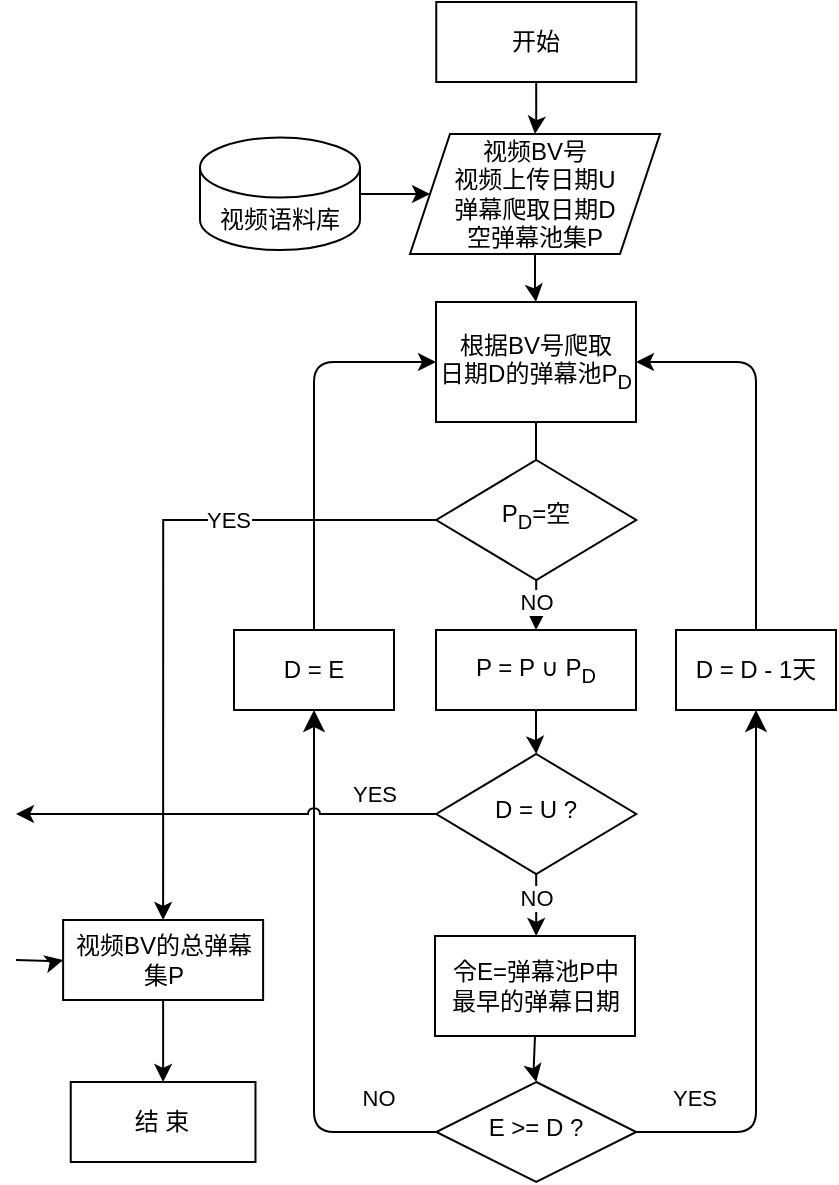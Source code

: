 <mxfile version="14.6.13" type="device"><diagram id="C5RBs43oDa-KdzZeNtuy" name="Page-1"><mxGraphModel dx="1304" dy="567" grid="1" gridSize="10" guides="1" tooltips="1" connect="1" arrows="1" fold="1" page="0" pageScale="1" pageWidth="827" pageHeight="1169" math="0" shadow="0"><root><mxCell id="WIyWlLk6GJQsqaUBKTNV-0"/><mxCell id="WIyWlLk6GJQsqaUBKTNV-1" parent="WIyWlLk6GJQsqaUBKTNV-0"/><mxCell id="WIyWlLk6GJQsqaUBKTNV-4" value="NO" style="jettySize=auto;orthogonalLoop=1;fontSize=11;endArrow=classic;endFill=1;endSize=8;strokeWidth=1;shadow=0;labelBackgroundColor=none;edgeStyle=orthogonalEdgeStyle;entryX=0.5;entryY=1;entryDx=0;entryDy=0;html=1;exitX=0;exitY=0.5;exitDx=0;exitDy=0;" parent="WIyWlLk6GJQsqaUBKTNV-1" source="WIyWlLk6GJQsqaUBKTNV-6" target="49FrgYk4V_3fT4rXJFug-11" edge="1"><mxGeometry x="-0.785" y="-17" relative="1" as="geometry"><mxPoint as="offset"/><mxPoint x="31.5" y="547" as="targetPoint"/><Array as="points"><mxPoint x="89" y="586"/></Array></mxGeometry></mxCell><mxCell id="WIyWlLk6GJQsqaUBKTNV-5" value="YES" style="edgeStyle=orthogonalEdgeStyle;html=1;jettySize=auto;orthogonalLoop=1;fontSize=11;endArrow=classic;endFill=1;endSize=8;strokeWidth=1;shadow=0;labelBackgroundColor=none;entryX=0.5;entryY=1;entryDx=0;entryDy=0;exitX=1;exitY=0.5;exitDx=0;exitDy=0;" parent="WIyWlLk6GJQsqaUBKTNV-1" source="WIyWlLk6GJQsqaUBKTNV-6" target="WIyWlLk6GJQsqaUBKTNV-7" edge="1"><mxGeometry x="-0.786" y="17" relative="1" as="geometry"><mxPoint as="offset"/><mxPoint x="271" y="627" as="sourcePoint"/><mxPoint x="368.5" y="547" as="targetPoint"/></mxGeometry></mxCell><mxCell id="WIyWlLk6GJQsqaUBKTNV-6" value="E &amp;gt;= D ?" style="rhombus;whiteSpace=wrap;html=1;shadow=0;fontFamily=Helvetica;fontSize=12;align=center;strokeWidth=1;spacing=6;spacingTop=-4;" parent="WIyWlLk6GJQsqaUBKTNV-1" vertex="1"><mxGeometry x="150.13" y="561" width="100" height="50" as="geometry"/></mxCell><mxCell id="49FrgYk4V_3fT4rXJFug-10" value="" style="edgeStyle=orthogonalEdgeStyle;orthogonalLoop=1;jettySize=auto;html=1;entryX=1;entryY=0.5;entryDx=0;entryDy=0;exitX=0.5;exitY=0;exitDx=0;exitDy=0;" parent="WIyWlLk6GJQsqaUBKTNV-1" source="WIyWlLk6GJQsqaUBKTNV-7" target="49FrgYk4V_3fT4rXJFug-4" edge="1"><mxGeometry relative="1" as="geometry"><mxPoint x="431.5" y="200" as="targetPoint"/><Array as="points"><mxPoint x="310" y="201"/></Array></mxGeometry></mxCell><mxCell id="WIyWlLk6GJQsqaUBKTNV-7" value="D = D - 1天" style="whiteSpace=wrap;html=1;fontSize=12;glass=0;strokeWidth=1;shadow=0;" parent="WIyWlLk6GJQsqaUBKTNV-1" vertex="1"><mxGeometry x="270" y="335" width="80" height="40" as="geometry"/></mxCell><mxCell id="rkUnqL5tUxpgSi84cuRv-6" value="" style="edgeStyle=orthogonalEdgeStyle;rounded=0;orthogonalLoop=1;jettySize=auto;html=1;entryX=0.5;entryY=0;entryDx=0;entryDy=0;" edge="1" parent="WIyWlLk6GJQsqaUBKTNV-1" source="49FrgYk4V_3fT4rXJFug-4" target="rkUnqL5tUxpgSi84cuRv-0"><mxGeometry relative="1" as="geometry"><mxPoint x="330" y="201" as="targetPoint"/></mxGeometry></mxCell><mxCell id="49FrgYk4V_3fT4rXJFug-4" value="根据BV号爬取&lt;br&gt;日期D的弹幕池P&lt;sub&gt;D&lt;/sub&gt;" style="whiteSpace=wrap;html=1;fontSize=12;glass=0;strokeWidth=1;shadow=0;" parent="WIyWlLk6GJQsqaUBKTNV-1" vertex="1"><mxGeometry x="150" y="171" width="100" height="60" as="geometry"/></mxCell><mxCell id="49FrgYk4V_3fT4rXJFug-8" value="" style="edgeStyle=orthogonalEdgeStyle;orthogonalLoop=1;jettySize=auto;html=1;" parent="WIyWlLk6GJQsqaUBKTNV-1" source="49FrgYk4V_3fT4rXJFug-7" target="49FrgYk4V_3fT4rXJFug-4" edge="1"><mxGeometry relative="1" as="geometry"/></mxCell><mxCell id="49FrgYk4V_3fT4rXJFug-7" value="&lt;span&gt;视频BV号&lt;br&gt;&lt;/span&gt;视频上传日期U&lt;span&gt;&lt;br&gt;弹幕爬取日期D&lt;br&gt;&lt;/span&gt;&lt;span&gt;空弹幕池集P&lt;br&gt;&lt;/span&gt;" style="shape=parallelogram;perimeter=parallelogramPerimeter;whiteSpace=wrap;html=1;fixedSize=1;" parent="WIyWlLk6GJQsqaUBKTNV-1" vertex="1"><mxGeometry x="137" y="87" width="125" height="60" as="geometry"/></mxCell><mxCell id="B13pGzzO2kGDcD6IhQRb-3" value="" style="edgeStyle=orthogonalEdgeStyle;orthogonalLoop=1;jettySize=auto;html=1;entryX=0;entryY=0.5;entryDx=0;entryDy=0;exitX=0.5;exitY=0;exitDx=0;exitDy=0;" parent="WIyWlLk6GJQsqaUBKTNV-1" source="49FrgYk4V_3fT4rXJFug-11" target="49FrgYk4V_3fT4rXJFug-4" edge="1"><mxGeometry relative="1" as="geometry"><mxPoint x="31.5" y="310" as="targetPoint"/></mxGeometry></mxCell><mxCell id="49FrgYk4V_3fT4rXJFug-11" value="D = E" style="whiteSpace=wrap;html=1;fontSize=12;glass=0;strokeWidth=1;shadow=0;" parent="WIyWlLk6GJQsqaUBKTNV-1" vertex="1"><mxGeometry x="49" y="335" width="80" height="40" as="geometry"/></mxCell><mxCell id="j4GmVBclU1Zmc9wUQOUC-1" value="" style="edgeStyle=orthogonalEdgeStyle;orthogonalLoop=1;jettySize=auto;html=1;" parent="WIyWlLk6GJQsqaUBKTNV-1" source="49FrgYk4V_3fT4rXJFug-12" target="49FrgYk4V_3fT4rXJFug-7" edge="1"><mxGeometry relative="1" as="geometry"/></mxCell><mxCell id="49FrgYk4V_3fT4rXJFug-12" value="视频语料库" style="shape=cylinder3;whiteSpace=wrap;html=1;boundedLbl=1;backgroundOutline=1;size=15;" parent="WIyWlLk6GJQsqaUBKTNV-1" vertex="1"><mxGeometry x="32" y="88.75" width="80" height="56.25" as="geometry"/></mxCell><mxCell id="49FrgYk4V_3fT4rXJFug-17" value="结 束" style="whiteSpace=wrap;html=1;fontSize=12;glass=0;strokeWidth=1;shadow=0;arcSize=50;" parent="WIyWlLk6GJQsqaUBKTNV-1" vertex="1"><mxGeometry x="-32.63" y="561" width="92.37" height="40" as="geometry"/></mxCell><mxCell id="j4GmVBclU1Zmc9wUQOUC-0" value="" style="edgeStyle=orthogonalEdgeStyle;orthogonalLoop=1;jettySize=auto;html=1;" parent="WIyWlLk6GJQsqaUBKTNV-1" source="ObVDo1EtQcdCituoF-mY-1" target="49FrgYk4V_3fT4rXJFug-7" edge="1"><mxGeometry relative="1" as="geometry"/></mxCell><mxCell id="ObVDo1EtQcdCituoF-mY-1" value="开始" style="whiteSpace=wrap;html=1;arcSize=50;" parent="WIyWlLk6GJQsqaUBKTNV-1" vertex="1"><mxGeometry x="150.13" y="21" width="100" height="40" as="geometry"/></mxCell><mxCell id="B13pGzzO2kGDcD6IhQRb-7" value="" style="edgeStyle=orthogonalEdgeStyle;orthogonalLoop=1;jettySize=auto;html=1;entryX=0.5;entryY=0;entryDx=0;entryDy=0;" parent="WIyWlLk6GJQsqaUBKTNV-1" source="B13pGzzO2kGDcD6IhQRb-1" target="j4GmVBclU1Zmc9wUQOUC-24" edge="1"><mxGeometry relative="1" as="geometry"/></mxCell><mxCell id="B13pGzzO2kGDcD6IhQRb-1" value="&lt;span style=&quot;font-family: &amp;#34;helvetica&amp;#34;&quot;&gt;P = P ∪ P&lt;sub&gt;D&lt;/sub&gt;&lt;br&gt;&lt;/span&gt;" style="whiteSpace=wrap;html=1;fontSize=12;glass=0;strokeWidth=1;shadow=0;" parent="WIyWlLk6GJQsqaUBKTNV-1" vertex="1"><mxGeometry x="150" y="335" width="100" height="40" as="geometry"/></mxCell><mxCell id="j4GmVBclU1Zmc9wUQOUC-23" value="" style="edgeStyle=orthogonalEdgeStyle;jumpStyle=arc;orthogonalLoop=1;jettySize=auto;html=1;entryX=0.5;entryY=0;entryDx=0;entryDy=0;" parent="WIyWlLk6GJQsqaUBKTNV-1" source="B13pGzzO2kGDcD6IhQRb-6" target="WIyWlLk6GJQsqaUBKTNV-6" edge="1"><mxGeometry relative="1" as="geometry"><mxPoint x="200" y="621.0" as="targetPoint"/></mxGeometry></mxCell><mxCell id="B13pGzzO2kGDcD6IhQRb-6" value="&lt;span style=&quot;font-family: &amp;#34;helvetica&amp;#34;&quot;&gt;令E=弹幕池&lt;/span&gt;P中&lt;span style=&quot;font-family: &amp;#34;helvetica&amp;#34;&quot;&gt;&lt;br&gt;最早的弹幕日期&lt;/span&gt;" style="whiteSpace=wrap;html=1;fontSize=12;glass=0;strokeWidth=1;shadow=0;" parent="WIyWlLk6GJQsqaUBKTNV-1" vertex="1"><mxGeometry x="149.5" y="488" width="100" height="50" as="geometry"/></mxCell><mxCell id="j4GmVBclU1Zmc9wUQOUC-25" value="" style="edgeStyle=orthogonalEdgeStyle;jumpStyle=arc;orthogonalLoop=1;jettySize=auto;html=1;" parent="WIyWlLk6GJQsqaUBKTNV-1" source="j4GmVBclU1Zmc9wUQOUC-24" target="B13pGzzO2kGDcD6IhQRb-6" edge="1"><mxGeometry relative="1" as="geometry"><Array as="points"><mxPoint x="200" y="477"/><mxPoint x="200" y="477"/></Array></mxGeometry></mxCell><mxCell id="j4GmVBclU1Zmc9wUQOUC-32" value="NO" style="edgeLabel;html=1;align=center;verticalAlign=middle;resizable=0;points=[];" parent="j4GmVBclU1Zmc9wUQOUC-25" vertex="1" connectable="0"><mxGeometry x="-0.399" relative="1" as="geometry"><mxPoint y="2" as="offset"/></mxGeometry></mxCell><mxCell id="j4GmVBclU1Zmc9wUQOUC-34" value="" style="edgeStyle=orthogonalEdgeStyle;curved=0;rounded=1;sketch=0;orthogonalLoop=1;jettySize=auto;html=1;jumpStyle=arc;entryX=1;entryY=0.5;entryDx=0;entryDy=0;" parent="WIyWlLk6GJQsqaUBKTNV-1" source="j4GmVBclU1Zmc9wUQOUC-24" edge="1"><mxGeometry relative="1" as="geometry"><mxPoint x="-60.0" y="427" as="targetPoint"/></mxGeometry></mxCell><mxCell id="j4GmVBclU1Zmc9wUQOUC-36" value="YES" style="edgeLabel;html=1;align=center;verticalAlign=middle;resizable=0;points=[];" parent="j4GmVBclU1Zmc9wUQOUC-34" vertex="1" connectable="0"><mxGeometry x="-0.649" y="-1" relative="1" as="geometry"><mxPoint x="6" y="-9" as="offset"/></mxGeometry></mxCell><mxCell id="j4GmVBclU1Zmc9wUQOUC-24" value="D = U ?" style="rhombus;whiteSpace=wrap;html=1;shadow=0;fontFamily=Helvetica;fontSize=12;align=center;strokeWidth=1;spacing=6;spacingTop=-4;" parent="WIyWlLk6GJQsqaUBKTNV-1" vertex="1"><mxGeometry x="150.13" y="397" width="100" height="60" as="geometry"/></mxCell><mxCell id="rkUnqL5tUxpgSi84cuRv-1" value="NO" style="edgeStyle=orthogonalEdgeStyle;rounded=0;orthogonalLoop=1;jettySize=auto;html=1;" edge="1" parent="WIyWlLk6GJQsqaUBKTNV-1" source="rkUnqL5tUxpgSi84cuRv-0"><mxGeometry x="-0.335" relative="1" as="geometry"><mxPoint x="200" y="335" as="targetPoint"/><mxPoint y="3" as="offset"/></mxGeometry></mxCell><mxCell id="rkUnqL5tUxpgSi84cuRv-3" value="YES" style="edgeStyle=orthogonalEdgeStyle;rounded=0;orthogonalLoop=1;jettySize=auto;html=1;entryX=0.5;entryY=0;entryDx=0;entryDy=0;" edge="1" parent="WIyWlLk6GJQsqaUBKTNV-1" source="rkUnqL5tUxpgSi84cuRv-0" target="rkUnqL5tUxpgSi84cuRv-15"><mxGeometry x="-0.379" relative="1" as="geometry"><mxPoint x="17.37" y="500.0" as="targetPoint"/><mxPoint as="offset"/></mxGeometry></mxCell><mxCell id="rkUnqL5tUxpgSi84cuRv-0" value="P&lt;sub&gt;D&lt;/sub&gt;=空" style="rhombus;whiteSpace=wrap;html=1;shadow=0;fontFamily=Helvetica;fontSize=12;align=center;strokeWidth=1;spacing=6;spacingTop=-4;" vertex="1" parent="WIyWlLk6GJQsqaUBKTNV-1"><mxGeometry x="150.13" y="250" width="100" height="60" as="geometry"/></mxCell><mxCell id="rkUnqL5tUxpgSi84cuRv-16" value="" style="edgeStyle=orthogonalEdgeStyle;rounded=0;orthogonalLoop=1;jettySize=auto;html=1;" edge="1" parent="WIyWlLk6GJQsqaUBKTNV-1" target="rkUnqL5tUxpgSi84cuRv-15"><mxGeometry relative="1" as="geometry"><mxPoint x="-60.0" y="500.059" as="sourcePoint"/></mxGeometry></mxCell><mxCell id="rkUnqL5tUxpgSi84cuRv-17" value="" style="edgeStyle=orthogonalEdgeStyle;rounded=0;orthogonalLoop=1;jettySize=auto;html=1;" edge="1" parent="WIyWlLk6GJQsqaUBKTNV-1" source="rkUnqL5tUxpgSi84cuRv-15" target="49FrgYk4V_3fT4rXJFug-17"><mxGeometry relative="1" as="geometry"/></mxCell><mxCell id="rkUnqL5tUxpgSi84cuRv-15" value="&lt;span style=&quot;font-family: &amp;#34;helvetica&amp;#34;&quot;&gt;视频BV的总弹幕集P&lt;br&gt;&lt;/span&gt;" style="whiteSpace=wrap;html=1;fontSize=12;glass=0;strokeWidth=1;shadow=0;" vertex="1" parent="WIyWlLk6GJQsqaUBKTNV-1"><mxGeometry x="-36.44" y="480" width="100" height="40" as="geometry"/></mxCell></root></mxGraphModel></diagram></mxfile>